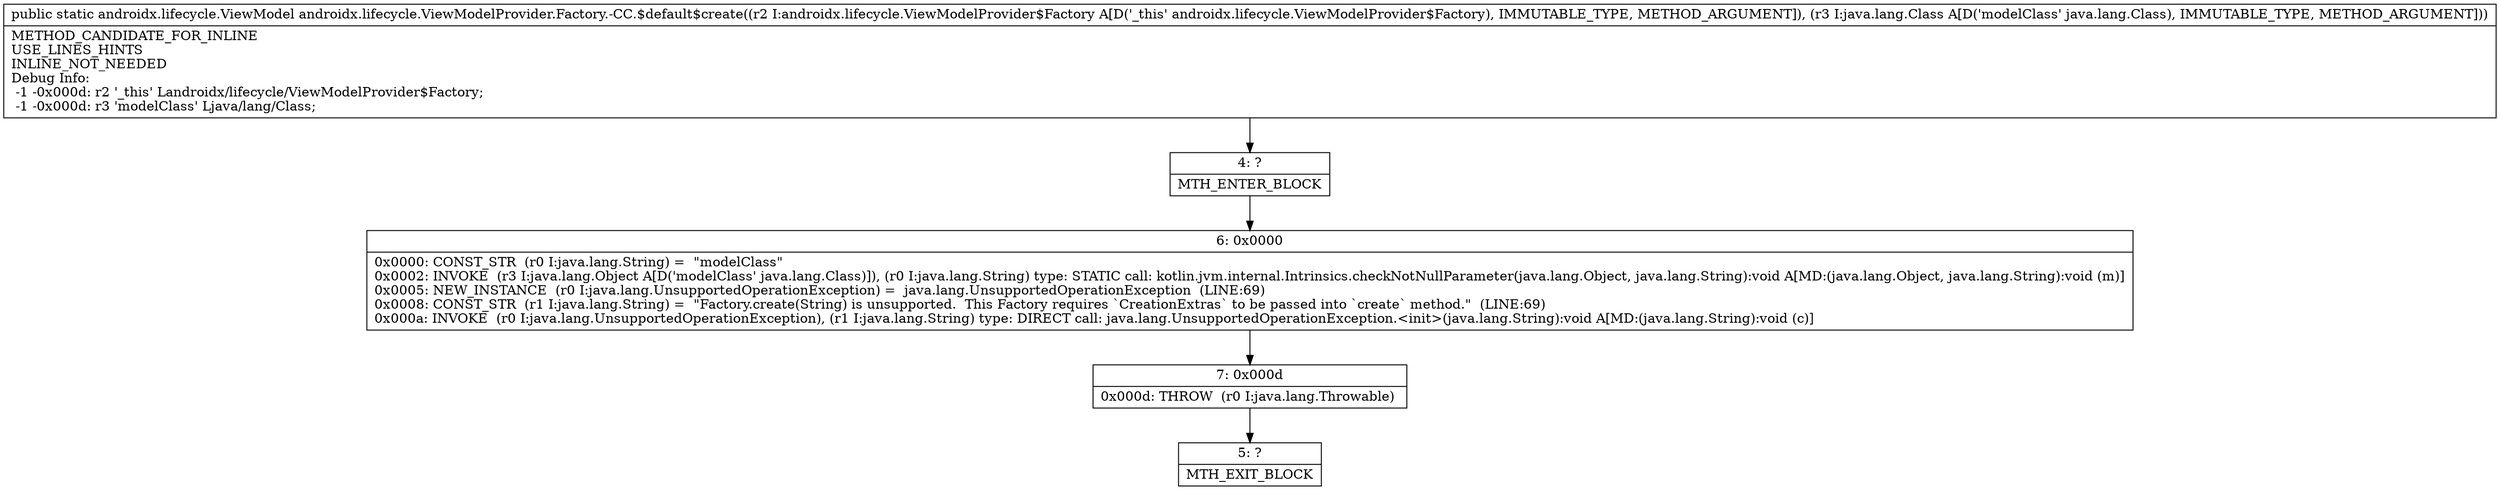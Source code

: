 digraph "CFG forandroidx.lifecycle.ViewModelProvider.Factory.\-CC.$default$create(Landroidx\/lifecycle\/ViewModelProvider$Factory;Ljava\/lang\/Class;)Landroidx\/lifecycle\/ViewModel;" {
Node_4 [shape=record,label="{4\:\ ?|MTH_ENTER_BLOCK\l}"];
Node_6 [shape=record,label="{6\:\ 0x0000|0x0000: CONST_STR  (r0 I:java.lang.String) =  \"modelClass\" \l0x0002: INVOKE  (r3 I:java.lang.Object A[D('modelClass' java.lang.Class)]), (r0 I:java.lang.String) type: STATIC call: kotlin.jvm.internal.Intrinsics.checkNotNullParameter(java.lang.Object, java.lang.String):void A[MD:(java.lang.Object, java.lang.String):void (m)]\l0x0005: NEW_INSTANCE  (r0 I:java.lang.UnsupportedOperationException) =  java.lang.UnsupportedOperationException  (LINE:69)\l0x0008: CONST_STR  (r1 I:java.lang.String) =  \"Factory.create(String) is unsupported.  This Factory requires `CreationExtras` to be passed into `create` method.\"  (LINE:69)\l0x000a: INVOKE  (r0 I:java.lang.UnsupportedOperationException), (r1 I:java.lang.String) type: DIRECT call: java.lang.UnsupportedOperationException.\<init\>(java.lang.String):void A[MD:(java.lang.String):void (c)]\l}"];
Node_7 [shape=record,label="{7\:\ 0x000d|0x000d: THROW  (r0 I:java.lang.Throwable) \l}"];
Node_5 [shape=record,label="{5\:\ ?|MTH_EXIT_BLOCK\l}"];
MethodNode[shape=record,label="{public static androidx.lifecycle.ViewModel androidx.lifecycle.ViewModelProvider.Factory.\-CC.$default$create((r2 I:androidx.lifecycle.ViewModelProvider$Factory A[D('_this' androidx.lifecycle.ViewModelProvider$Factory), IMMUTABLE_TYPE, METHOD_ARGUMENT]), (r3 I:java.lang.Class A[D('modelClass' java.lang.Class), IMMUTABLE_TYPE, METHOD_ARGUMENT]))  | METHOD_CANDIDATE_FOR_INLINE\lUSE_LINES_HINTS\lINLINE_NOT_NEEDED\lDebug Info:\l  \-1 \-0x000d: r2 '_this' Landroidx\/lifecycle\/ViewModelProvider$Factory;\l  \-1 \-0x000d: r3 'modelClass' Ljava\/lang\/Class;\l}"];
MethodNode -> Node_4;Node_4 -> Node_6;
Node_6 -> Node_7;
Node_7 -> Node_5;
}

